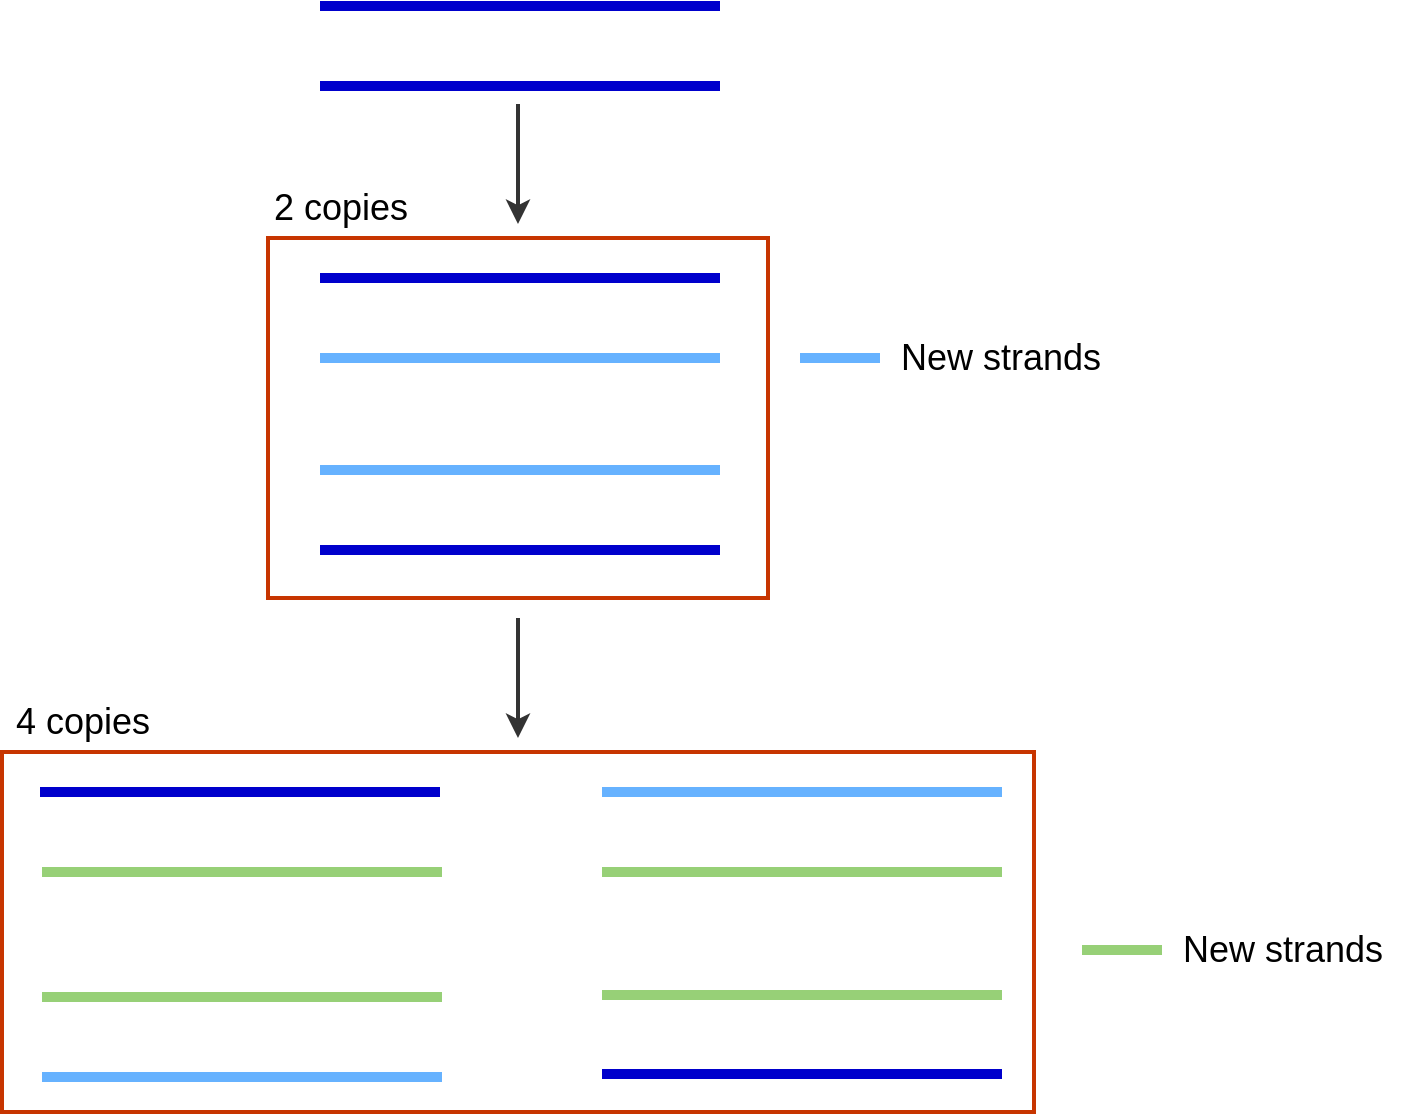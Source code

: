 <mxfile version="19.0.0" type="github">
  <diagram id="Y0OI4d2qTV6Y2nPtw35C" name="Page-1">
    <mxGraphModel dx="1564" dy="950" grid="1" gridSize="10" guides="1" tooltips="1" connect="1" arrows="1" fold="1" page="1" pageScale="1" pageWidth="827" pageHeight="1169" math="0" shadow="0">
      <root>
        <mxCell id="0" />
        <mxCell id="1" parent="0" />
        <mxCell id="gdyWh-qwNyWKZYFmByXy-1" value="" style="endArrow=none;html=1;rounded=0;strokeWidth=5;fillColor=#b0e3e6;strokeColor=#0000CC;" edge="1" parent="1">
          <mxGeometry width="50" height="50" relative="1" as="geometry">
            <mxPoint x="240" y="64" as="sourcePoint" />
            <mxPoint x="440" y="64" as="targetPoint" />
          </mxGeometry>
        </mxCell>
        <mxCell id="gdyWh-qwNyWKZYFmByXy-2" value="" style="endArrow=none;html=1;rounded=0;strokeWidth=5;strokeColor=#0000CC;" edge="1" parent="1">
          <mxGeometry width="50" height="50" relative="1" as="geometry">
            <mxPoint x="240" y="104" as="sourcePoint" />
            <mxPoint x="440" y="104" as="targetPoint" />
          </mxGeometry>
        </mxCell>
        <mxCell id="gdyWh-qwNyWKZYFmByXy-3" value="" style="endArrow=none;html=1;rounded=0;strokeWidth=5;fillColor=#dae8fc;strokeColor=#0000CC;" edge="1" parent="1">
          <mxGeometry width="50" height="50" relative="1" as="geometry">
            <mxPoint x="240" y="200" as="sourcePoint" />
            <mxPoint x="440" y="200" as="targetPoint" />
          </mxGeometry>
        </mxCell>
        <mxCell id="gdyWh-qwNyWKZYFmByXy-4" value="" style="endArrow=none;html=1;rounded=0;strokeWidth=5;strokeColor=#0000CC;" edge="1" parent="1">
          <mxGeometry width="50" height="50" relative="1" as="geometry">
            <mxPoint x="240" y="336" as="sourcePoint" />
            <mxPoint x="440" y="336" as="targetPoint" />
          </mxGeometry>
        </mxCell>
        <mxCell id="gdyWh-qwNyWKZYFmByXy-5" value="" style="endArrow=none;html=1;rounded=0;strokeWidth=5;fillColor=#e3c800;strokeColor=#66B2FF;" edge="1" parent="1">
          <mxGeometry width="50" height="50" relative="1" as="geometry">
            <mxPoint x="240" y="240" as="sourcePoint" />
            <mxPoint x="440" y="240" as="targetPoint" />
          </mxGeometry>
        </mxCell>
        <mxCell id="gdyWh-qwNyWKZYFmByXy-6" value="" style="endArrow=none;html=1;rounded=0;strokeWidth=5;strokeColor=#66B2FF;" edge="1" parent="1">
          <mxGeometry width="50" height="50" relative="1" as="geometry">
            <mxPoint x="240" y="296" as="sourcePoint" />
            <mxPoint x="440" y="296" as="targetPoint" />
          </mxGeometry>
        </mxCell>
        <mxCell id="gdyWh-qwNyWKZYFmByXy-7" value="" style="endArrow=none;html=1;rounded=0;strokeWidth=5;fillColor=#e3c800;strokeColor=#66B2FF;" edge="1" parent="1">
          <mxGeometry width="50" height="50" relative="1" as="geometry">
            <mxPoint x="480" y="240" as="sourcePoint" />
            <mxPoint x="520" y="240" as="targetPoint" />
          </mxGeometry>
        </mxCell>
        <mxCell id="gdyWh-qwNyWKZYFmByXy-8" value="&lt;font style=&quot;font-size: 18px;&quot;&gt;New strands&lt;/font&gt;" style="text;html=1;align=center;verticalAlign=middle;resizable=0;points=[];autosize=1;strokeColor=none;fillColor=none;" vertex="1" parent="1">
          <mxGeometry x="520" y="230" width="120" height="20" as="geometry" />
        </mxCell>
        <mxCell id="gdyWh-qwNyWKZYFmByXy-25" style="edgeStyle=orthogonalEdgeStyle;rounded=0;orthogonalLoop=1;jettySize=auto;html=1;fontSize=18;strokeColor=#333333;strokeWidth=2;" edge="1" parent="1">
          <mxGeometry relative="1" as="geometry">
            <mxPoint x="339" y="370" as="sourcePoint" />
            <mxPoint x="339" y="430" as="targetPoint" />
          </mxGeometry>
        </mxCell>
        <mxCell id="gdyWh-qwNyWKZYFmByXy-9" value="" style="rounded=0;whiteSpace=wrap;html=1;fontSize=18;fillColor=none;fontColor=#000000;strokeColor=#C73500;strokeWidth=2;" vertex="1" parent="1">
          <mxGeometry x="214" y="180" width="250" height="180" as="geometry" />
        </mxCell>
        <mxCell id="gdyWh-qwNyWKZYFmByXy-10" value="&lt;font style=&quot;font-size: 18px;&quot;&gt;2 copies&lt;/font&gt;" style="text;html=1;align=center;verticalAlign=middle;resizable=0;points=[];autosize=1;strokeColor=none;fillColor=none;fontSize=18;" vertex="1" parent="1">
          <mxGeometry x="210" y="150" width="80" height="30" as="geometry" />
        </mxCell>
        <mxCell id="gdyWh-qwNyWKZYFmByXy-11" value="" style="endArrow=none;html=1;rounded=0;strokeWidth=5;fillColor=#dae8fc;strokeColor=#0000CC;" edge="1" parent="1">
          <mxGeometry width="50" height="50" relative="1" as="geometry">
            <mxPoint x="100" y="457" as="sourcePoint" />
            <mxPoint x="300" y="457" as="targetPoint" />
          </mxGeometry>
        </mxCell>
        <mxCell id="gdyWh-qwNyWKZYFmByXy-12" value="" style="endArrow=none;html=1;rounded=0;strokeWidth=5;strokeColor=#0000CC;" edge="1" parent="1">
          <mxGeometry width="50" height="50" relative="1" as="geometry">
            <mxPoint x="381" y="598" as="sourcePoint" />
            <mxPoint x="581" y="598" as="targetPoint" />
          </mxGeometry>
        </mxCell>
        <mxCell id="gdyWh-qwNyWKZYFmByXy-13" value="" style="endArrow=none;html=1;rounded=0;strokeWidth=5;fillColor=#e3c800;strokeColor=#66B2FF;" edge="1" parent="1">
          <mxGeometry width="50" height="50" relative="1" as="geometry">
            <mxPoint x="101" y="599.5" as="sourcePoint" />
            <mxPoint x="301" y="599.5" as="targetPoint" />
          </mxGeometry>
        </mxCell>
        <mxCell id="gdyWh-qwNyWKZYFmByXy-14" value="" style="endArrow=none;html=1;rounded=0;strokeWidth=5;strokeColor=#66B2FF;" edge="1" parent="1">
          <mxGeometry width="50" height="50" relative="1" as="geometry">
            <mxPoint x="381" y="457" as="sourcePoint" />
            <mxPoint x="581" y="457" as="targetPoint" />
          </mxGeometry>
        </mxCell>
        <mxCell id="gdyWh-qwNyWKZYFmByXy-15" value="" style="endArrow=none;html=1;rounded=0;strokeWidth=5;fillColor=#e3c800;strokeColor=#97D077;" edge="1" parent="1">
          <mxGeometry width="50" height="50" relative="1" as="geometry">
            <mxPoint x="621" y="536" as="sourcePoint" />
            <mxPoint x="661" y="536" as="targetPoint" />
          </mxGeometry>
        </mxCell>
        <mxCell id="gdyWh-qwNyWKZYFmByXy-16" value="&lt;font style=&quot;font-size: 18px;&quot;&gt;New strands&lt;/font&gt;" style="text;html=1;align=center;verticalAlign=middle;resizable=0;points=[];autosize=1;strokeColor=none;fillColor=none;" vertex="1" parent="1">
          <mxGeometry x="661" y="526" width="120" height="20" as="geometry" />
        </mxCell>
        <mxCell id="gdyWh-qwNyWKZYFmByXy-17" value="" style="rounded=0;whiteSpace=wrap;html=1;fontSize=18;fillColor=none;fontColor=#000000;strokeColor=#C73500;strokeWidth=2;" vertex="1" parent="1">
          <mxGeometry x="81" y="437" width="516" height="180" as="geometry" />
        </mxCell>
        <mxCell id="gdyWh-qwNyWKZYFmByXy-18" value="&lt;font style=&quot;font-size: 18px;&quot;&gt;4 copies&lt;/font&gt;" style="text;html=1;align=center;verticalAlign=middle;resizable=0;points=[];autosize=1;strokeColor=none;fillColor=none;fontSize=18;" vertex="1" parent="1">
          <mxGeometry x="81" y="407" width="80" height="30" as="geometry" />
        </mxCell>
        <mxCell id="gdyWh-qwNyWKZYFmByXy-19" value="" style="endArrow=none;html=1;rounded=0;strokeWidth=5;fillColor=#b0e3e6;strokeColor=#97D077;" edge="1" parent="1">
          <mxGeometry width="50" height="50" relative="1" as="geometry">
            <mxPoint x="101" y="497" as="sourcePoint" />
            <mxPoint x="301" y="497" as="targetPoint" />
          </mxGeometry>
        </mxCell>
        <mxCell id="gdyWh-qwNyWKZYFmByXy-20" value="" style="endArrow=none;html=1;rounded=0;strokeWidth=5;strokeColor=#97D077;" edge="1" parent="1">
          <mxGeometry width="50" height="50" relative="1" as="geometry">
            <mxPoint x="101" y="559.5" as="sourcePoint" />
            <mxPoint x="301" y="559.5" as="targetPoint" />
          </mxGeometry>
        </mxCell>
        <mxCell id="gdyWh-qwNyWKZYFmByXy-21" value="" style="endArrow=none;html=1;rounded=0;strokeWidth=5;fillColor=#b0e3e6;strokeColor=#97D077;" edge="1" parent="1">
          <mxGeometry width="50" height="50" relative="1" as="geometry">
            <mxPoint x="381" y="497" as="sourcePoint" />
            <mxPoint x="581" y="497" as="targetPoint" />
          </mxGeometry>
        </mxCell>
        <mxCell id="gdyWh-qwNyWKZYFmByXy-22" value="" style="endArrow=none;html=1;rounded=0;strokeWidth=5;strokeColor=#97D077;" edge="1" parent="1">
          <mxGeometry width="50" height="50" relative="1" as="geometry">
            <mxPoint x="381" y="558.5" as="sourcePoint" />
            <mxPoint x="581" y="558.5" as="targetPoint" />
          </mxGeometry>
        </mxCell>
        <mxCell id="gdyWh-qwNyWKZYFmByXy-26" style="edgeStyle=orthogonalEdgeStyle;rounded=0;orthogonalLoop=1;jettySize=auto;html=1;exitX=0.5;exitY=1;exitDx=0;exitDy=0;entryX=0.5;entryY=0;entryDx=0;entryDy=0;fontSize=18;strokeColor=#333333;strokeWidth=2;" edge="1" parent="1">
          <mxGeometry relative="1" as="geometry">
            <mxPoint x="339" y="113" as="sourcePoint" />
            <mxPoint x="339" y="173" as="targetPoint" />
          </mxGeometry>
        </mxCell>
      </root>
    </mxGraphModel>
  </diagram>
</mxfile>
